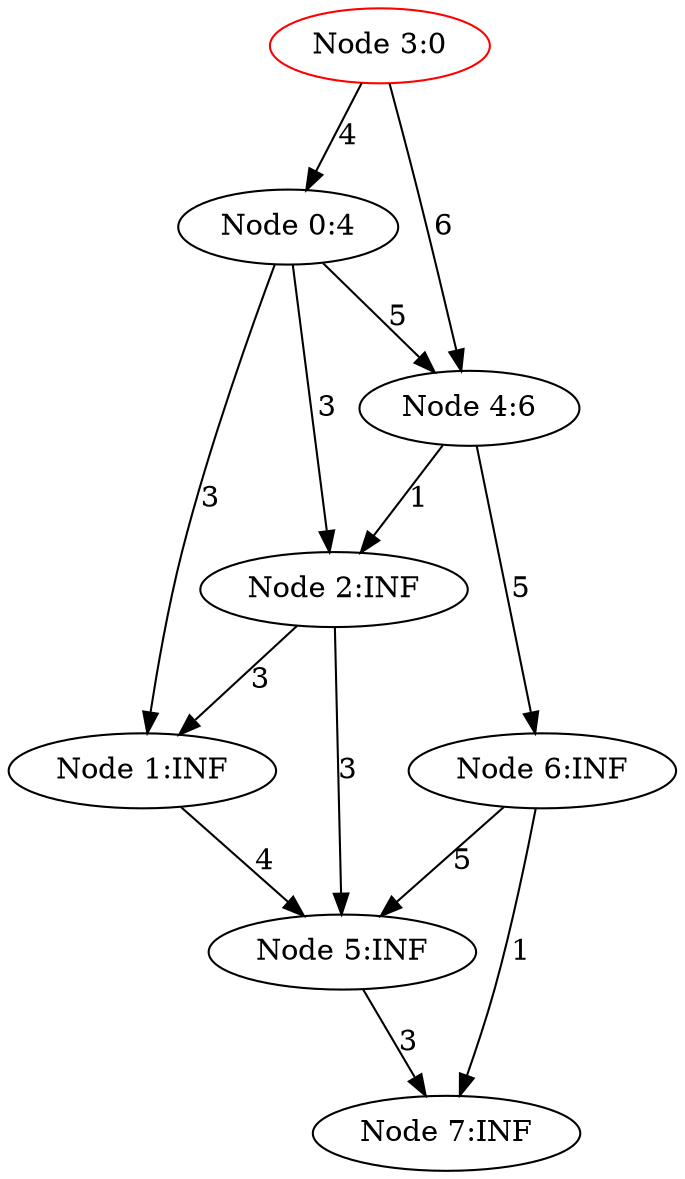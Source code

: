 digraph DijkstraDirected {
"Node 0:4" -> {"Node 1:INF"} [label="3"]
"Node 0:4" -> {"Node 2:INF"} [label="3"]
"Node 0:4" -> {"Node 4:6"} [label="5"]
"Node 1:INF" -> {"Node 5:INF"} [label="4"]
"Node 2:INF" -> {"Node 1:INF"} [label="3"]
"Node 2:INF" -> {"Node 5:INF"} [label="3"]
"Node 3:0" -> {"Node 0:4"} [label="4"]
"Node 3:0" -> {"Node 4:6"} [label="6"]
"Node 4:6" -> {"Node 2:INF"} [label="1"]
"Node 4:6" -> {"Node 6:INF"} [label="5"]
"Node 5:INF" -> {"Node 7:INF"} [label="3"]
"Node 6:INF" -> {"Node 5:INF"} [label="5"]
"Node 6:INF" -> {"Node 7:INF"} [label="1"]
"Node 0:4"
"Node 1:INF"
"Node 2:INF"
"Node 3:0" [color=red]
"Node 4:6"
"Node 5:INF"
"Node 6:INF"
"Node 7:INF"
}
